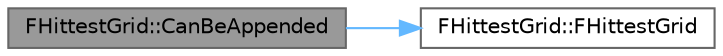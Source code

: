 digraph "FHittestGrid::CanBeAppended"
{
 // INTERACTIVE_SVG=YES
 // LATEX_PDF_SIZE
  bgcolor="transparent";
  edge [fontname=Helvetica,fontsize=10,labelfontname=Helvetica,labelfontsize=10];
  node [fontname=Helvetica,fontsize=10,shape=box,height=0.2,width=0.4];
  rankdir="LR";
  Node1 [id="Node000001",label="FHittestGrid::CanBeAppended",height=0.2,width=0.4,color="gray40", fillcolor="grey60", style="filled", fontcolor="black",tooltip="Is the other grid compatible with this grid."];
  Node1 -> Node2 [id="edge1_Node000001_Node000002",color="steelblue1",style="solid",tooltip=" "];
  Node2 [id="Node000002",label="FHittestGrid::FHittestGrid",height=0.2,width=0.4,color="grey40", fillcolor="white", style="filled",URL="$dd/d87/classFHittestGrid.html#a239f0dd15a0dfa9047d56d50c56013f5",tooltip=" "];
}
